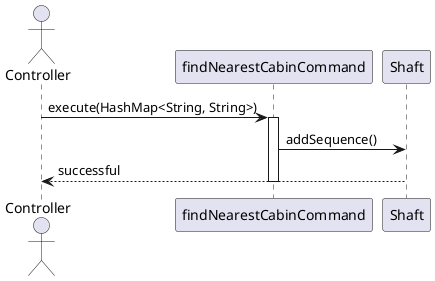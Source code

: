 @startuml

actor Controller

Controller -> findNearestCabinCommand: execute(HashMap<String, String>)
activate findNearestCabinCommand
findNearestCabinCommand -> Shaft: addSequence()
Shaft --> Controller: successful
deactivate findNearestCabinCommand

@enduml
